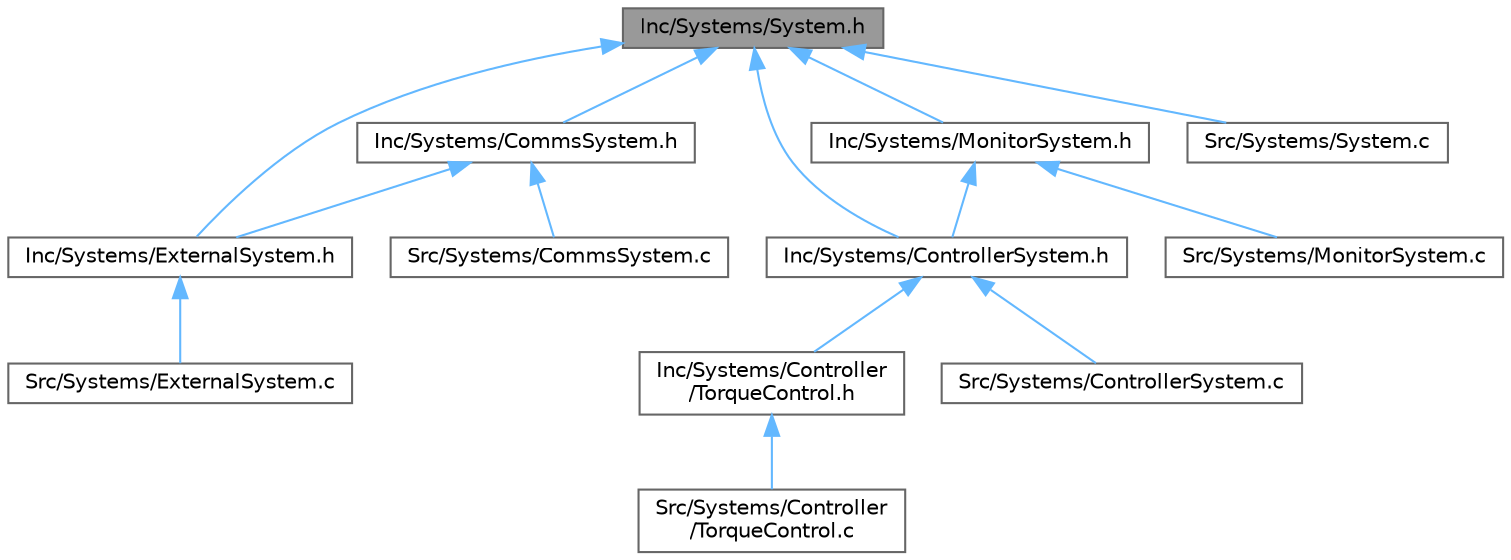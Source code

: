 digraph "Inc/Systems/System.h"
{
 // LATEX_PDF_SIZE
  bgcolor="transparent";
  edge [fontname=Helvetica,fontsize=10,labelfontname=Helvetica,labelfontsize=10];
  node [fontname=Helvetica,fontsize=10,shape=box,height=0.2,width=0.4];
  Node1 [label="Inc/Systems/System.h",height=0.2,width=0.4,color="gray40", fillcolor="grey60", style="filled", fontcolor="black",tooltip=" "];
  Node1 -> Node2 [dir="back",color="steelblue1",style="solid"];
  Node2 [label="Inc/Systems/CommsSystem.h",height=0.2,width=0.4,color="grey40", fillcolor="white", style="filled",URL="$CommsSystem_8h.html",tooltip=" "];
  Node2 -> Node3 [dir="back",color="steelblue1",style="solid"];
  Node3 [label="Inc/Systems/ExternalSystem.h",height=0.2,width=0.4,color="grey40", fillcolor="white", style="filled",URL="$ExternalSystem_8h.html",tooltip=" "];
  Node3 -> Node4 [dir="back",color="steelblue1",style="solid"];
  Node4 [label="Src/Systems/ExternalSystem.c",height=0.2,width=0.4,color="grey40", fillcolor="white", style="filled",URL="$ExternalSystem_8c.html",tooltip=" "];
  Node2 -> Node5 [dir="back",color="steelblue1",style="solid"];
  Node5 [label="Src/Systems/CommsSystem.c",height=0.2,width=0.4,color="grey40", fillcolor="white", style="filled",URL="$CommsSystem_8c.html",tooltip=" "];
  Node1 -> Node6 [dir="back",color="steelblue1",style="solid"];
  Node6 [label="Inc/Systems/ControllerSystem.h",height=0.2,width=0.4,color="grey40", fillcolor="white", style="filled",URL="$ControllerSystem_8h.html",tooltip=" "];
  Node6 -> Node7 [dir="back",color="steelblue1",style="solid"];
  Node7 [label="Inc/Systems/Controller\l/TorqueControl.h",height=0.2,width=0.4,color="grey40", fillcolor="white", style="filled",URL="$TorqueControl_8h.html",tooltip=" "];
  Node7 -> Node8 [dir="back",color="steelblue1",style="solid"];
  Node8 [label="Src/Systems/Controller\l/TorqueControl.c",height=0.2,width=0.4,color="grey40", fillcolor="white", style="filled",URL="$TorqueControl_8c.html",tooltip=" "];
  Node6 -> Node9 [dir="back",color="steelblue1",style="solid"];
  Node9 [label="Src/Systems/ControllerSystem.c",height=0.2,width=0.4,color="grey40", fillcolor="white", style="filled",URL="$ControllerSystem_8c.html",tooltip=" "];
  Node1 -> Node3 [dir="back",color="steelblue1",style="solid"];
  Node1 -> Node10 [dir="back",color="steelblue1",style="solid"];
  Node10 [label="Inc/Systems/MonitorSystem.h",height=0.2,width=0.4,color="grey40", fillcolor="white", style="filled",URL="$MonitorSystem_8h.html",tooltip=" "];
  Node10 -> Node6 [dir="back",color="steelblue1",style="solid"];
  Node10 -> Node11 [dir="back",color="steelblue1",style="solid"];
  Node11 [label="Src/Systems/MonitorSystem.c",height=0.2,width=0.4,color="grey40", fillcolor="white", style="filled",URL="$MonitorSystem_8c.html",tooltip=" "];
  Node1 -> Node12 [dir="back",color="steelblue1",style="solid"];
  Node12 [label="Src/Systems/System.c",height=0.2,width=0.4,color="grey40", fillcolor="white", style="filled",URL="$System_8c.html",tooltip=" "];
}
